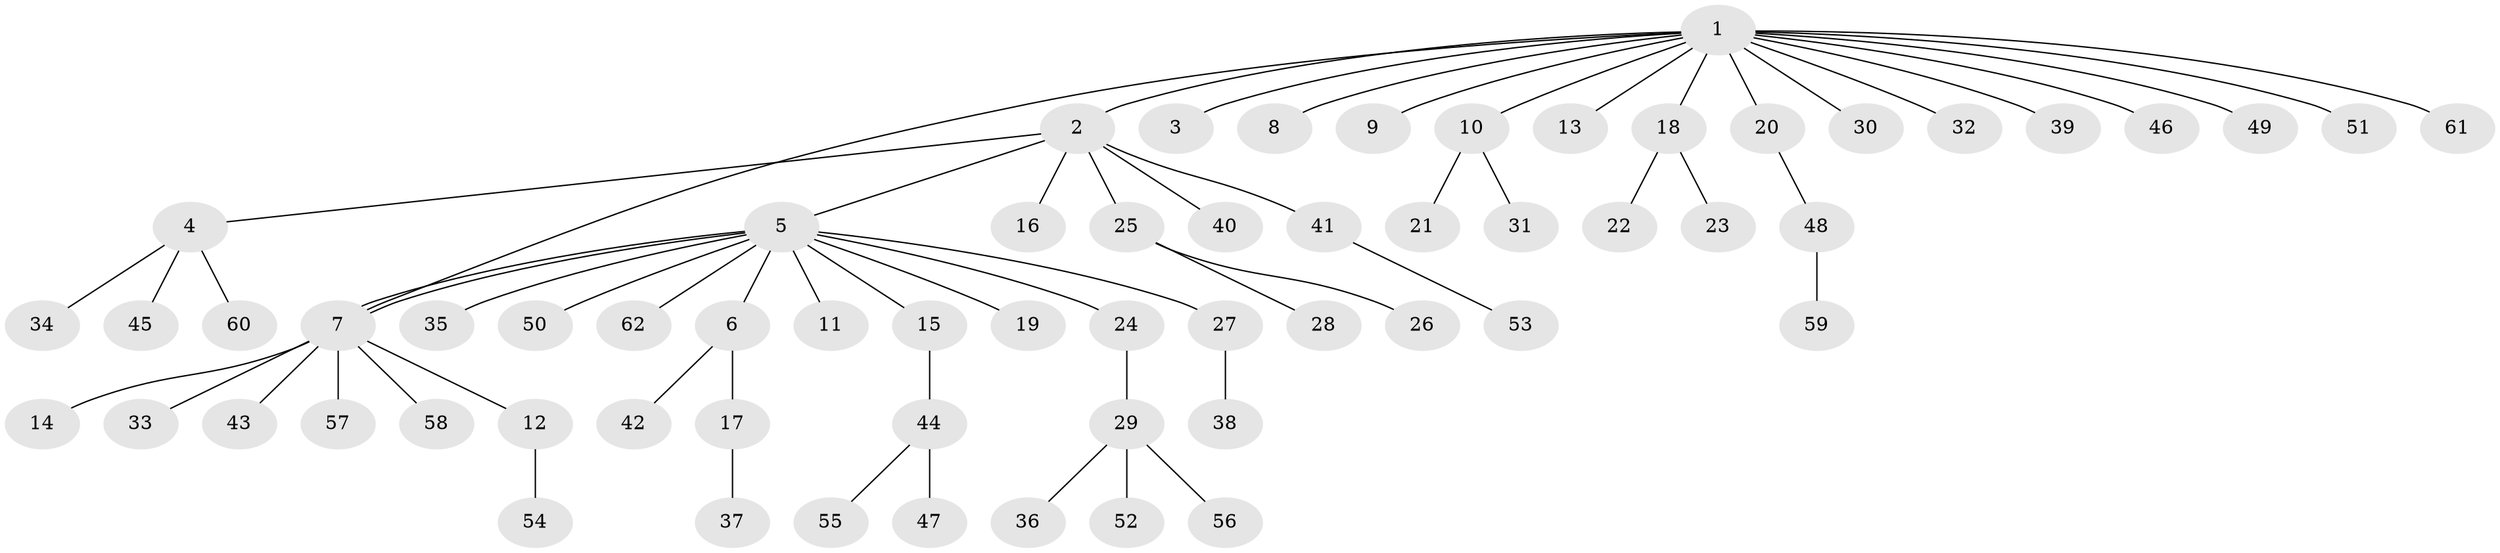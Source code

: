 // coarse degree distribution, {1: 0.813953488372093, 21: 0.023255813953488372, 2: 0.09302325581395349, 4: 0.023255813953488372, 13: 0.023255813953488372, 3: 0.023255813953488372}
// Generated by graph-tools (version 1.1) at 2025/51/03/04/25 21:51:49]
// undirected, 62 vertices, 63 edges
graph export_dot {
graph [start="1"]
  node [color=gray90,style=filled];
  1;
  2;
  3;
  4;
  5;
  6;
  7;
  8;
  9;
  10;
  11;
  12;
  13;
  14;
  15;
  16;
  17;
  18;
  19;
  20;
  21;
  22;
  23;
  24;
  25;
  26;
  27;
  28;
  29;
  30;
  31;
  32;
  33;
  34;
  35;
  36;
  37;
  38;
  39;
  40;
  41;
  42;
  43;
  44;
  45;
  46;
  47;
  48;
  49;
  50;
  51;
  52;
  53;
  54;
  55;
  56;
  57;
  58;
  59;
  60;
  61;
  62;
  1 -- 2;
  1 -- 3;
  1 -- 7;
  1 -- 8;
  1 -- 9;
  1 -- 10;
  1 -- 13;
  1 -- 18;
  1 -- 20;
  1 -- 30;
  1 -- 32;
  1 -- 39;
  1 -- 46;
  1 -- 49;
  1 -- 51;
  1 -- 61;
  2 -- 4;
  2 -- 5;
  2 -- 16;
  2 -- 25;
  2 -- 40;
  2 -- 41;
  4 -- 34;
  4 -- 45;
  4 -- 60;
  5 -- 6;
  5 -- 7;
  5 -- 7;
  5 -- 11;
  5 -- 15;
  5 -- 19;
  5 -- 24;
  5 -- 27;
  5 -- 35;
  5 -- 50;
  5 -- 62;
  6 -- 17;
  6 -- 42;
  7 -- 12;
  7 -- 14;
  7 -- 33;
  7 -- 43;
  7 -- 57;
  7 -- 58;
  10 -- 21;
  10 -- 31;
  12 -- 54;
  15 -- 44;
  17 -- 37;
  18 -- 22;
  18 -- 23;
  20 -- 48;
  24 -- 29;
  25 -- 26;
  25 -- 28;
  27 -- 38;
  29 -- 36;
  29 -- 52;
  29 -- 56;
  41 -- 53;
  44 -- 47;
  44 -- 55;
  48 -- 59;
}
